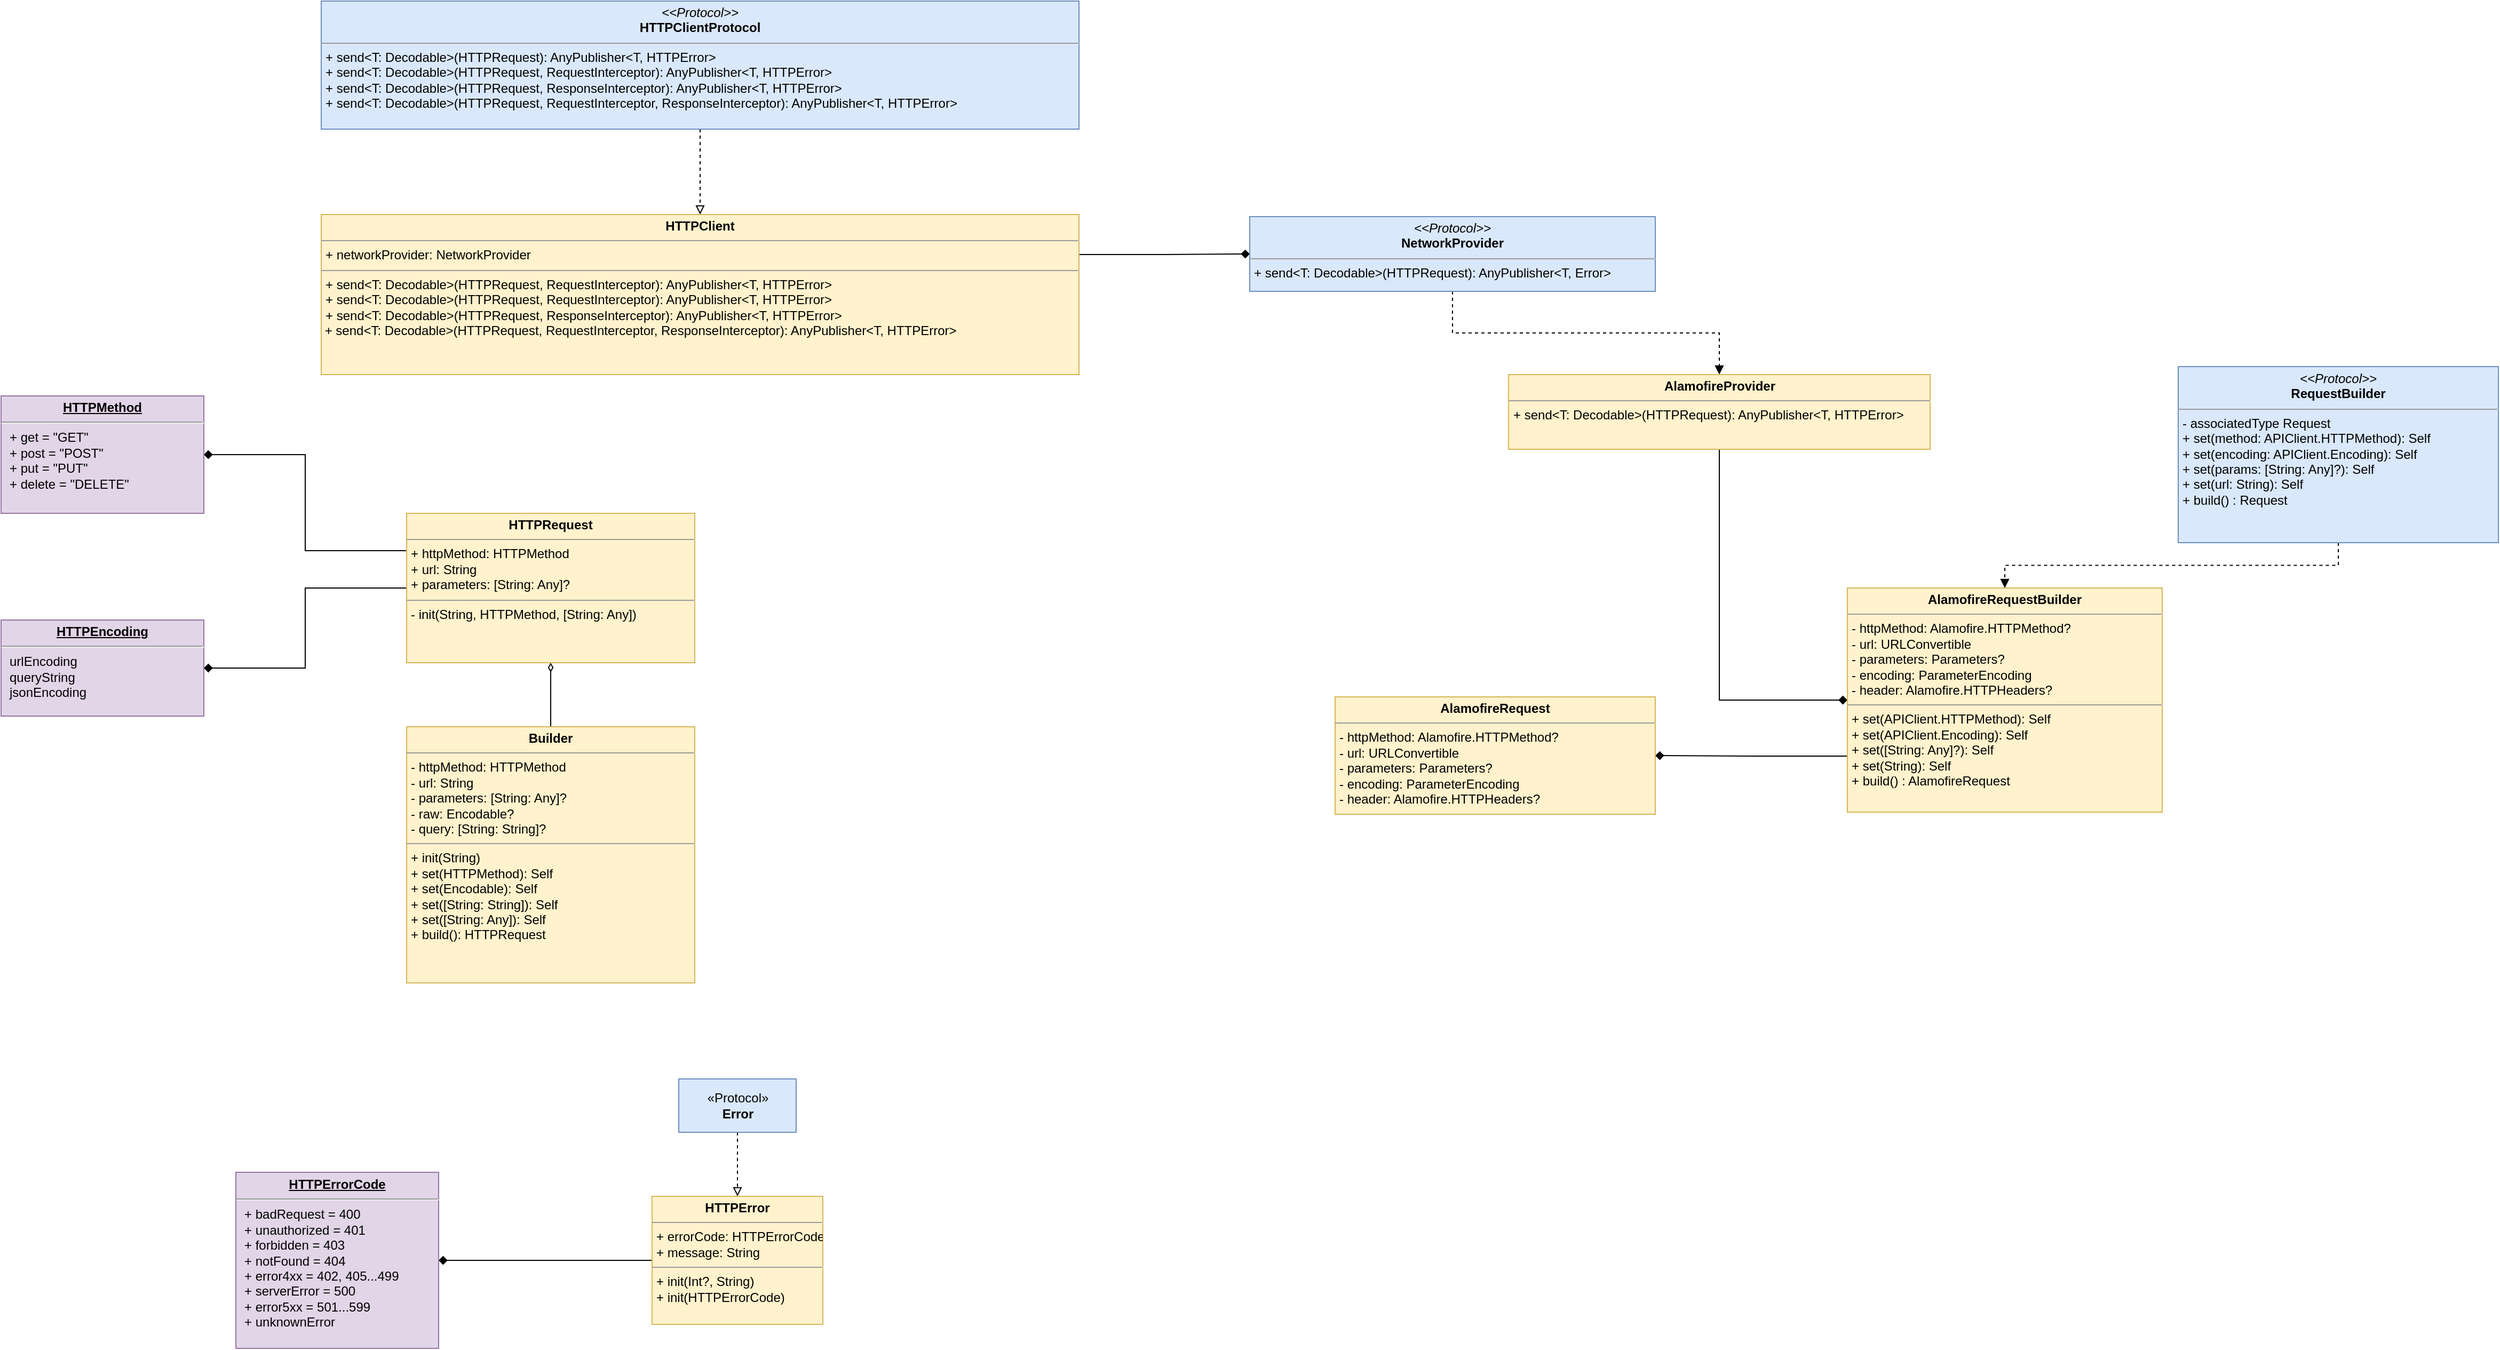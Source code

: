 <mxfile version="16.5.1" type="device"><diagram id="leEWpByfn_gwYsJhAVns" name="Page-1"><mxGraphModel dx="1901" dy="1207" grid="1" gridSize="10" guides="1" tooltips="1" connect="1" arrows="1" fold="1" page="1" pageScale="1" pageWidth="4681" pageHeight="3300" math="0" shadow="0"><root><mxCell id="0"/><mxCell id="1" parent="0"/><mxCell id="ts5Ulhx8MbenCfvfT1qw-11" style="edgeStyle=orthogonalEdgeStyle;rounded=0;orthogonalLoop=1;jettySize=auto;html=1;exitX=0.5;exitY=1;exitDx=0;exitDy=0;entryX=0.5;entryY=0;entryDx=0;entryDy=0;dashed=1;endArrow=block;endFill=0;" parent="1" source="ts5Ulhx8MbenCfvfT1qw-3" target="ts5Ulhx8MbenCfvfT1qw-9" edge="1"><mxGeometry relative="1" as="geometry"/></mxCell><mxCell id="ts5Ulhx8MbenCfvfT1qw-3" value="&lt;p style=&quot;margin: 0px ; margin-top: 4px ; text-align: center&quot;&gt;&lt;i&gt;&amp;lt;&amp;lt;Protocol&amp;gt;&amp;gt;&lt;/i&gt;&lt;br&gt;&lt;b&gt;HTTPClientProtocol&lt;/b&gt;&lt;/p&gt;&lt;hr size=&quot;1&quot;&gt;&lt;p style=&quot;margin: 0px ; margin-left: 4px&quot;&gt;&lt;/p&gt;&lt;p style=&quot;margin: 0px ; margin-left: 4px&quot;&gt;+ send&amp;lt;T: Decodable&amp;gt;(HTTPRequest): AnyPublisher&amp;lt;T, HTTPError&amp;gt;&lt;/p&gt;&lt;p style=&quot;margin: 0px ; margin-left: 4px&quot;&gt;+ send&amp;lt;T: Decodable&amp;gt;(HTTPRequest, RequestInterceptor): AnyPublisher&amp;lt;T, HTTPError&amp;gt;&lt;/p&gt;&lt;p style=&quot;margin: 0px ; margin-left: 4px&quot;&gt;+ send&amp;lt;T: Decodable&amp;gt;(HTTPRequest, ResponseInterceptor): AnyPublisher&amp;lt;T, HTTPError&amp;gt;&lt;/p&gt;&lt;p style=&quot;margin: 0px ; margin-left: 4px&quot;&gt;+ send&amp;lt;T: Decodable&amp;gt;(HTTPRequest, RequestInterceptor, ResponseInterceptor): AnyPublisher&amp;lt;T, HTTPError&amp;gt;&lt;/p&gt;" style="verticalAlign=top;align=left;overflow=fill;fontSize=12;fontFamily=Helvetica;html=1;absoluteArcSize=0;treeFolding=0;treeMoving=0;enumerate=0;comic=0;collapsible=0;fixDash=0;portConstraintRotation=0;imageWidth=24;imageVerticalAlign=middle;autosize=0;perimeter=rectanglePerimeter;noLabel=0;strokeOpacity=100;strokeColor=#6c8ebf;fillColor=#dae8fc;snapToPoint=0;" parent="1" vertex="1"><mxGeometry x="500" y="210" width="710" height="120" as="geometry"/></mxCell><mxCell id="ts5Ulhx8MbenCfvfT1qw-13" style="edgeStyle=orthogonalEdgeStyle;rounded=0;orthogonalLoop=1;jettySize=auto;html=1;exitX=1;exitY=0.25;exitDx=0;exitDy=0;entryX=0;entryY=0.5;entryDx=0;entryDy=0;endArrow=diamond;endFill=1;" parent="1" source="ts5Ulhx8MbenCfvfT1qw-9" target="ts5Ulhx8MbenCfvfT1qw-12" edge="1"><mxGeometry relative="1" as="geometry"/></mxCell><mxCell id="ts5Ulhx8MbenCfvfT1qw-9" value="&lt;p style=&quot;margin: 0px ; margin-top: 4px ; text-align: center&quot;&gt;&lt;b&gt;HTTPClient&lt;/b&gt;&lt;/p&gt;&lt;hr size=&quot;1&quot;&gt;&lt;p style=&quot;margin: 0px ; margin-left: 4px&quot;&gt;+ networkProvider: NetworkProvider&lt;/p&gt;&lt;hr size=&quot;1&quot;&gt;&lt;p style=&quot;margin: 0px 0px 0px 4px&quot;&gt;+ send&amp;lt;T: Decodable&amp;gt;(HTTPRequest, RequestInterceptor): AnyPublisher&amp;lt;T, HTTPError&amp;gt;&lt;/p&gt;&lt;p style=&quot;margin: 0px 0px 0px 4px&quot;&gt;+ send&amp;lt;T: Decodable&amp;gt;(HTTPRequest, RequestInterceptor): AnyPublisher&amp;lt;T, HTTPError&amp;gt;&lt;/p&gt;&lt;p style=&quot;margin: 0px 0px 0px 4px&quot;&gt;+ send&amp;lt;T: Decodable&amp;gt;(HTTPRequest, ResponseInterceptor): AnyPublisher&amp;lt;T, HTTPError&amp;gt;&lt;/p&gt;&amp;nbsp;+ send&amp;lt;T: Decodable&amp;gt;(HTTPRequest, RequestInterceptor, ResponseInterceptor): AnyPublisher&amp;lt;T, HTTPError&amp;gt;" style="verticalAlign=top;align=left;overflow=fill;fontSize=12;fontFamily=Helvetica;html=1;comic=0;strokeColor=#d6b656;fillColor=#fff2cc;" parent="1" vertex="1"><mxGeometry x="500" y="410" width="710" height="150" as="geometry"/></mxCell><mxCell id="ts5Ulhx8MbenCfvfT1qw-30" style="edgeStyle=orthogonalEdgeStyle;rounded=0;orthogonalLoop=1;jettySize=auto;html=1;exitX=0.5;exitY=1;exitDx=0;exitDy=0;entryX=0.5;entryY=0;entryDx=0;entryDy=0;endArrow=block;endFill=1;dashed=1;" parent="1" source="ts5Ulhx8MbenCfvfT1qw-12" target="ts5Ulhx8MbenCfvfT1qw-29" edge="1"><mxGeometry relative="1" as="geometry"/></mxCell><mxCell id="ts5Ulhx8MbenCfvfT1qw-12" value="&lt;p style=&quot;margin: 0px ; margin-top: 4px ; text-align: center&quot;&gt;&lt;i&gt;&amp;lt;&amp;lt;Protocol&amp;gt;&amp;gt;&lt;/i&gt;&lt;br&gt;&lt;b&gt;NetworkProvider&lt;/b&gt;&lt;/p&gt;&lt;hr size=&quot;1&quot;&gt;&lt;p style=&quot;margin: 0px ; margin-left: 4px&quot;&gt;+ send&amp;lt;T: Decodable&amp;gt;(HTTPRequest): AnyPublisher&amp;lt;T, Error&amp;gt;&lt;/p&gt;" style="verticalAlign=top;align=left;overflow=fill;fontSize=12;fontFamily=Helvetica;html=1;comic=0;strokeColor=#6c8ebf;fillColor=#dae8fc;" parent="1" vertex="1"><mxGeometry x="1370" y="412" width="380" height="70" as="geometry"/></mxCell><mxCell id="ts5Ulhx8MbenCfvfT1qw-22" value="" style="edgeStyle=orthogonalEdgeStyle;rounded=0;orthogonalLoop=1;jettySize=auto;html=1;endArrow=none;endFill=0;startArrow=diamondThin;startFill=0;" parent="1" source="ts5Ulhx8MbenCfvfT1qw-14" target="ts5Ulhx8MbenCfvfT1qw-21" edge="1"><mxGeometry relative="1" as="geometry"/></mxCell><mxCell id="ts5Ulhx8MbenCfvfT1qw-23" style="edgeStyle=orthogonalEdgeStyle;rounded=0;orthogonalLoop=1;jettySize=auto;html=1;exitX=0;exitY=0.25;exitDx=0;exitDy=0;entryX=1;entryY=0.5;entryDx=0;entryDy=0;endArrow=diamond;endFill=1;" parent="1" source="ts5Ulhx8MbenCfvfT1qw-14" target="ts5Ulhx8MbenCfvfT1qw-16" edge="1"><mxGeometry relative="1" as="geometry"/></mxCell><mxCell id="ts5Ulhx8MbenCfvfT1qw-25" style="edgeStyle=orthogonalEdgeStyle;rounded=0;orthogonalLoop=1;jettySize=auto;html=1;exitX=0;exitY=0.5;exitDx=0;exitDy=0;entryX=1;entryY=0.5;entryDx=0;entryDy=0;endArrow=diamond;endFill=1;" parent="1" source="ts5Ulhx8MbenCfvfT1qw-14" target="ts5Ulhx8MbenCfvfT1qw-17" edge="1"><mxGeometry relative="1" as="geometry"/></mxCell><mxCell id="ts5Ulhx8MbenCfvfT1qw-14" value="&lt;p style=&quot;margin: 0px ; margin-top: 4px ; text-align: center&quot;&gt;&lt;b&gt;HTTPRequest&lt;/b&gt;&lt;/p&gt;&lt;hr size=&quot;1&quot;&gt;&lt;p style=&quot;margin: 0px ; margin-left: 4px&quot;&gt;+ httpMethod: HTTPMethod&lt;/p&gt;&lt;p style=&quot;margin: 0px ; margin-left: 4px&quot;&gt;+ url: String&lt;/p&gt;&lt;p style=&quot;margin: 0px ; margin-left: 4px&quot;&gt;+ parameters: [String: Any]?&lt;/p&gt;&lt;hr size=&quot;1&quot;&gt;&lt;p style=&quot;margin: 0px ; margin-left: 4px&quot;&gt;- init(String, HTTPMethod, [String: Any])&lt;/p&gt;" style="verticalAlign=top;align=left;overflow=fill;fontSize=12;fontFamily=Helvetica;html=1;comic=0;strokeColor=#d6b656;fillColor=#fff2cc;" parent="1" vertex="1"><mxGeometry x="580" y="690" width="270" height="140" as="geometry"/></mxCell><mxCell id="ts5Ulhx8MbenCfvfT1qw-16" value="&lt;p style=&quot;margin: 0px ; margin-top: 4px ; text-align: center ; text-decoration: underline&quot;&gt;&lt;b&gt;HTTPMethod&lt;/b&gt;&lt;/p&gt;&lt;hr&gt;&lt;p style=&quot;margin: 0px ; margin-left: 8px&quot;&gt;+ get = &quot;GET&quot;&lt;br&gt;+ post = &quot;POST&quot;&lt;br&gt;+ put = &quot;PUT&quot;&lt;/p&gt;&lt;p style=&quot;margin: 0px ; margin-left: 8px&quot;&gt;+ delete = &quot;DELETE&quot;&amp;nbsp;&lt;/p&gt;" style="verticalAlign=top;align=left;overflow=fill;fontSize=12;fontFamily=Helvetica;html=1;comic=0;strokeColor=#9673a6;fillColor=#e1d5e7;" parent="1" vertex="1"><mxGeometry x="200" y="580" width="190" height="110" as="geometry"/></mxCell><mxCell id="ts5Ulhx8MbenCfvfT1qw-17" value="&lt;p style=&quot;margin: 0px ; margin-top: 4px ; text-align: center ; text-decoration: underline&quot;&gt;&lt;b&gt;HTTPEncoding&lt;/b&gt;&lt;/p&gt;&lt;hr&gt;&lt;p style=&quot;margin: 0px ; margin-left: 8px&quot;&gt;urlEncoding&lt;br&gt;queryString&lt;br&gt;jsonEncoding&lt;/p&gt;" style="verticalAlign=top;align=left;overflow=fill;fontSize=12;fontFamily=Helvetica;html=1;comic=0;strokeColor=#9673a6;fillColor=#e1d5e7;" parent="1" vertex="1"><mxGeometry x="200" y="790" width="190" height="90" as="geometry"/></mxCell><mxCell id="ts5Ulhx8MbenCfvfT1qw-28" style="edgeStyle=orthogonalEdgeStyle;rounded=0;orthogonalLoop=1;jettySize=auto;html=1;exitX=0;exitY=0.5;exitDx=0;exitDy=0;entryX=1;entryY=0.5;entryDx=0;entryDy=0;endArrow=diamond;endFill=1;" parent="1" source="ts5Ulhx8MbenCfvfT1qw-18" target="ts5Ulhx8MbenCfvfT1qw-27" edge="1"><mxGeometry relative="1" as="geometry"/></mxCell><mxCell id="ts5Ulhx8MbenCfvfT1qw-18" value="&lt;p style=&quot;margin: 0px ; margin-top: 4px ; text-align: center&quot;&gt;&lt;b&gt;HTTPError&lt;/b&gt;&lt;/p&gt;&lt;hr size=&quot;1&quot;&gt;&lt;p style=&quot;margin: 0px ; margin-left: 4px&quot;&gt;+ errorCode: HTTPErrorCode&lt;/p&gt;&lt;p style=&quot;margin: 0px ; margin-left: 4px&quot;&gt;+ message: String&lt;/p&gt;&lt;hr size=&quot;1&quot;&gt;&lt;p style=&quot;margin: 0px ; margin-left: 4px&quot;&gt;+ init(Int?, String)&lt;/p&gt;&lt;p style=&quot;margin: 0px ; margin-left: 4px&quot;&gt;+ init(HTTPErrorCode)&lt;/p&gt;" style="verticalAlign=top;align=left;overflow=fill;fontSize=12;fontFamily=Helvetica;html=1;comic=0;strokeColor=#d6b656;fillColor=#fff2cc;" parent="1" vertex="1"><mxGeometry x="810" y="1330" width="160" height="120" as="geometry"/></mxCell><mxCell id="ts5Ulhx8MbenCfvfT1qw-20" style="edgeStyle=orthogonalEdgeStyle;rounded=0;orthogonalLoop=1;jettySize=auto;html=1;exitX=0.5;exitY=1;exitDx=0;exitDy=0;entryX=0.5;entryY=0;entryDx=0;entryDy=0;endArrow=block;endFill=0;dashed=1;" parent="1" source="ts5Ulhx8MbenCfvfT1qw-19" target="ts5Ulhx8MbenCfvfT1qw-18" edge="1"><mxGeometry relative="1" as="geometry"/></mxCell><mxCell id="ts5Ulhx8MbenCfvfT1qw-19" value="«Protocol»&lt;br&gt;&lt;b&gt;Error&lt;/b&gt;" style="html=1;comic=0;strokeColor=#6c8ebf;fillColor=#dae8fc;" parent="1" vertex="1"><mxGeometry x="835" y="1220" width="110" height="50" as="geometry"/></mxCell><mxCell id="ts5Ulhx8MbenCfvfT1qw-21" value="&lt;p style=&quot;margin: 0px ; margin-top: 4px ; text-align: center&quot;&gt;&lt;b&gt;Builder&lt;/b&gt;&lt;/p&gt;&lt;hr size=&quot;1&quot;&gt;&lt;p style=&quot;margin: 0px ; margin-left: 4px&quot;&gt;- httpMethod: HTTPMethod&lt;/p&gt;&lt;p style=&quot;margin: 0px ; margin-left: 4px&quot;&gt;- url: String&lt;/p&gt;&lt;p style=&quot;margin: 0px ; margin-left: 4px&quot;&gt;- parameters: [String: Any]?&lt;/p&gt;&lt;p style=&quot;margin: 0px ; margin-left: 4px&quot;&gt;- raw: Encodable?&lt;br&gt;&lt;/p&gt;&lt;p style=&quot;margin: 0px ; margin-left: 4px&quot;&gt;- query: [String: String]?&lt;/p&gt;&lt;hr size=&quot;1&quot;&gt;&lt;p style=&quot;margin: 0px ; margin-left: 4px&quot;&gt;+ init(String)&lt;/p&gt;&lt;p style=&quot;margin: 0px ; margin-left: 4px&quot;&gt;+ set(HTTPMethod): Self&lt;/p&gt;&lt;p style=&quot;margin: 0px ; margin-left: 4px&quot;&gt;+ set(Encodable): Self&lt;/p&gt;&lt;p style=&quot;margin: 0px ; margin-left: 4px&quot;&gt;+ set([String: String]): Self&lt;/p&gt;&lt;p style=&quot;margin: 0px ; margin-left: 4px&quot;&gt;+ set([String: Any]): Self&lt;/p&gt;&lt;p style=&quot;margin: 0px ; margin-left: 4px&quot;&gt;+ build(): HTTPRequest&lt;/p&gt;" style="verticalAlign=top;align=left;overflow=fill;fontSize=12;fontFamily=Helvetica;html=1;comic=0;strokeColor=#d6b656;fillColor=#fff2cc;" parent="1" vertex="1"><mxGeometry x="580" y="890" width="270" height="240" as="geometry"/></mxCell><mxCell id="ts5Ulhx8MbenCfvfT1qw-27" value="&lt;p style=&quot;margin: 0px ; margin-top: 4px ; text-align: center ; text-decoration: underline&quot;&gt;&lt;b&gt;HTTPErrorCode&lt;/b&gt;&lt;/p&gt;&lt;hr&gt;&lt;p style=&quot;margin: 0px ; margin-left: 8px&quot;&gt;+ badRequest = 400&lt;br&gt;+ unauthorized = 401&lt;br&gt;+ forbidden = 403&lt;/p&gt;&lt;p style=&quot;margin: 0px ; margin-left: 8px&quot;&gt;+ notFound = 404&lt;/p&gt;&lt;p style=&quot;margin: 0px ; margin-left: 8px&quot;&gt;+ error4xx = 402, 405...499&lt;/p&gt;&lt;p style=&quot;margin: 0px ; margin-left: 8px&quot;&gt;+ serverError = 500&lt;/p&gt;&lt;p style=&quot;margin: 0px ; margin-left: 8px&quot;&gt;+ error5xx = 501...599&lt;/p&gt;&lt;p style=&quot;margin: 0px ; margin-left: 8px&quot;&gt;+ unknownError&lt;/p&gt;" style="verticalAlign=top;align=left;overflow=fill;fontSize=12;fontFamily=Helvetica;html=1;comic=0;strokeColor=#9673a6;fillColor=#e1d5e7;" parent="1" vertex="1"><mxGeometry x="420" y="1307.5" width="190" height="165" as="geometry"/></mxCell><mxCell id="4Ua1o7JrxZL2Jkj3wT1F-7" style="edgeStyle=orthogonalEdgeStyle;rounded=0;orthogonalLoop=1;jettySize=auto;html=1;exitX=0.5;exitY=1;exitDx=0;exitDy=0;entryX=0;entryY=0.5;entryDx=0;entryDy=0;startArrow=none;startFill=0;endArrow=diamond;endFill=1;" edge="1" parent="1" source="ts5Ulhx8MbenCfvfT1qw-29" target="ts5Ulhx8MbenCfvfT1qw-31"><mxGeometry relative="1" as="geometry"/></mxCell><mxCell id="ts5Ulhx8MbenCfvfT1qw-29" value="&lt;p style=&quot;margin: 0px ; margin-top: 4px ; text-align: center&quot;&gt;&lt;b&gt;AlamofireProvider&lt;/b&gt;&lt;/p&gt;&lt;hr size=&quot;1&quot;&gt;&lt;p style=&quot;margin: 0px ; margin-left: 4px&quot;&gt;&lt;/p&gt;&lt;p style=&quot;margin: 0px 0px 0px 4px&quot;&gt;+ send&amp;lt;T: Decodable&amp;gt;(HTTPRequest): AnyPublisher&amp;lt;T, HTTPError&amp;gt;&lt;/p&gt;" style="verticalAlign=top;align=left;overflow=fill;fontSize=12;fontFamily=Helvetica;html=1;comic=0;strokeColor=#d6b656;fillColor=#fff2cc;" parent="1" vertex="1"><mxGeometry x="1612.5" y="560" width="395" height="70" as="geometry"/></mxCell><mxCell id="4Ua1o7JrxZL2Jkj3wT1F-12" style="edgeStyle=orthogonalEdgeStyle;rounded=0;orthogonalLoop=1;jettySize=auto;html=1;exitX=0;exitY=0.75;exitDx=0;exitDy=0;entryX=1;entryY=0.5;entryDx=0;entryDy=0;startArrow=none;startFill=0;endArrow=diamond;endFill=1;" edge="1" parent="1" source="ts5Ulhx8MbenCfvfT1qw-31" target="4Ua1o7JrxZL2Jkj3wT1F-1"><mxGeometry relative="1" as="geometry"/></mxCell><mxCell id="ts5Ulhx8MbenCfvfT1qw-31" value="&lt;p style=&quot;margin: 0px ; margin-top: 4px ; text-align: center&quot;&gt;&lt;b&gt;AlamofireRequestBuilder&lt;/b&gt;&lt;/p&gt;&lt;hr size=&quot;1&quot;&gt;&lt;p style=&quot;margin: 0px ; margin-left: 4px&quot;&gt;&lt;span&gt;- httpMethod: Alamofire.HTTPMethod?&lt;/span&gt;&lt;/p&gt;&lt;p style=&quot;margin: 0px 0px 0px 4px&quot;&gt;- url: URLConvertible&lt;/p&gt;&lt;p style=&quot;margin: 0px 0px 0px 4px&quot;&gt;- parameters: Parameters?&lt;/p&gt;&lt;p style=&quot;margin: 0px 0px 0px 4px&quot;&gt;- encoding: ParameterEncoding&lt;/p&gt;&lt;p style=&quot;margin: 0px 0px 0px 4px&quot;&gt;- header: Alamofire.HTTPHeaders?&lt;/p&gt;&lt;hr size=&quot;1&quot;&gt;&lt;p style=&quot;margin: 0px ; margin-left: 4px&quot;&gt;&lt;span&gt;+ set(APIClient.HTTPMethod): Self&lt;/span&gt;&lt;br&gt;&lt;/p&gt;&lt;p style=&quot;margin: 0px ; margin-left: 4px&quot;&gt;+ set(APIClient.Encoding): Self&lt;span&gt;&lt;br&gt;&lt;/span&gt;&lt;/p&gt;&lt;p style=&quot;margin: 0px ; margin-left: 4px&quot;&gt;+ set([String: Any]?): Self&lt;br&gt;&lt;/p&gt;&lt;p style=&quot;margin: 0px ; margin-left: 4px&quot;&gt;+ set(String): Self&lt;br&gt;&lt;/p&gt;&lt;p style=&quot;margin: 0px ; margin-left: 4px&quot;&gt;+ build() : AlamofireRequest&lt;/p&gt;&lt;p style=&quot;margin: 0px ; margin-left: 4px&quot;&gt;&lt;br&gt;&lt;/p&gt;" style="verticalAlign=top;align=left;overflow=fill;fontSize=12;fontFamily=Helvetica;html=1;comic=0;strokeColor=#d6b656;fillColor=#fff2cc;" parent="1" vertex="1"><mxGeometry x="1930" y="760" width="295" height="210" as="geometry"/></mxCell><mxCell id="4Ua1o7JrxZL2Jkj3wT1F-1" value="&lt;p style=&quot;margin: 0px ; margin-top: 4px ; text-align: center&quot;&gt;&lt;b&gt;AlamofireRequest&lt;/b&gt;&lt;/p&gt;&lt;hr size=&quot;1&quot;&gt;&lt;p style=&quot;margin: 0px ; margin-left: 4px&quot;&gt;- httpMethod: Alamofire.HTTPMethod?&lt;/p&gt;&lt;p style=&quot;margin: 0px ; margin-left: 4px&quot;&gt;- url: URLConvertible&lt;/p&gt;&lt;p style=&quot;margin: 0px ; margin-left: 4px&quot;&gt;- parameters: Parameters?&lt;/p&gt;&lt;p style=&quot;margin: 0px ; margin-left: 4px&quot;&gt;- encoding: ParameterEncoding&lt;/p&gt;&lt;p style=&quot;margin: 0px ; margin-left: 4px&quot;&gt;- header: Alamofire.HTTPHeaders?&lt;/p&gt;&lt;p style=&quot;margin: 0px ; margin-left: 4px&quot;&gt;&lt;br&gt;&lt;/p&gt;" style="verticalAlign=top;align=left;overflow=fill;fontSize=12;fontFamily=Helvetica;html=1;comic=0;strokeColor=#d6b656;fillColor=#fff2cc;" vertex="1" parent="1"><mxGeometry x="1450" y="862" width="300" height="110" as="geometry"/></mxCell><mxCell id="4Ua1o7JrxZL2Jkj3wT1F-5" style="edgeStyle=orthogonalEdgeStyle;rounded=0;orthogonalLoop=1;jettySize=auto;html=1;exitX=0.5;exitY=1;exitDx=0;exitDy=0;startArrow=none;startFill=0;endArrow=block;endFill=1;dashed=1;" edge="1" parent="1" source="4Ua1o7JrxZL2Jkj3wT1F-4" target="ts5Ulhx8MbenCfvfT1qw-31"><mxGeometry relative="1" as="geometry"/></mxCell><mxCell id="4Ua1o7JrxZL2Jkj3wT1F-4" value="&lt;p style=&quot;margin: 0px ; margin-top: 4px ; text-align: center&quot;&gt;&lt;i&gt;&amp;lt;&amp;lt;Protocol&amp;gt;&amp;gt;&lt;/i&gt;&lt;br&gt;&lt;b&gt;RequestBuilder&lt;/b&gt;&lt;br&gt;&lt;/p&gt;&lt;hr size=&quot;1&quot;&gt;&lt;p style=&quot;margin: 0px ; margin-left: 4px&quot;&gt;&lt;/p&gt;&lt;p style=&quot;margin: 0px 0px 0px 4px&quot;&gt;- associatedType Request&lt;/p&gt;&lt;p style=&quot;margin: 0px 0px 0px 4px&quot;&gt;+ set(method: APIClient.HTTPMethod): Self&lt;br&gt;&lt;/p&gt;&lt;p style=&quot;margin: 0px 0px 0px 4px&quot;&gt;+ set(encoding: APIClient.Encoding): Self&lt;br&gt;&lt;/p&gt;&lt;p style=&quot;margin: 0px 0px 0px 4px&quot;&gt;+ set(params: [String: Any]?): Self&lt;br&gt;&lt;/p&gt;&lt;p style=&quot;margin: 0px 0px 0px 4px&quot;&gt;+ set(url: String): Self&lt;br&gt;&lt;/p&gt;&lt;p style=&quot;margin: 0px 0px 0px 4px&quot;&gt;+ build() : Request&lt;/p&gt;&lt;p style=&quot;margin: 0px 0px 0px 4px&quot;&gt;&lt;br&gt;&lt;/p&gt;" style="verticalAlign=top;align=left;overflow=fill;fontSize=12;fontFamily=Helvetica;html=1;absoluteArcSize=0;treeFolding=0;treeMoving=0;enumerate=0;comic=0;collapsible=0;fixDash=0;portConstraintRotation=0;imageWidth=24;imageVerticalAlign=middle;autosize=0;perimeter=rectanglePerimeter;noLabel=0;strokeOpacity=100;strokeColor=#6c8ebf;fillColor=#dae8fc;snapToPoint=0;" vertex="1" parent="1"><mxGeometry x="2240" y="552.5" width="300" height="165" as="geometry"/></mxCell></root></mxGraphModel></diagram></mxfile>